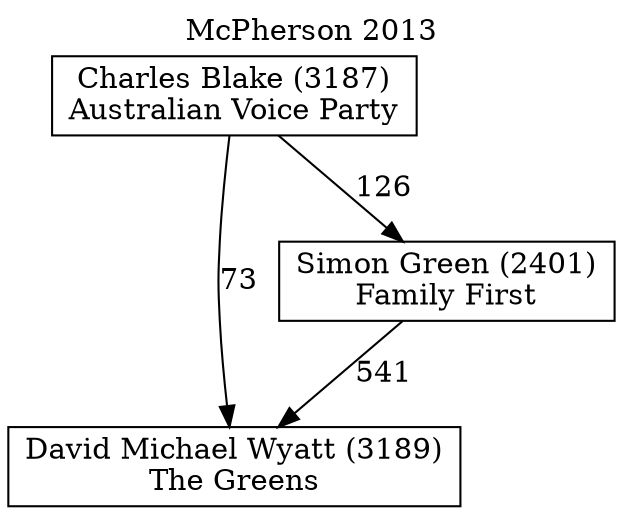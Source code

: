 // House preference flow
digraph "David Michael Wyatt (3189)_McPherson_2013" {
	graph [label="McPherson 2013" labelloc=t mclimit=10]
	node [shape=box]
	"Charles Blake (3187)" [label="Charles Blake (3187)
Australian Voice Party"]
	"David Michael Wyatt (3189)" [label="David Michael Wyatt (3189)
The Greens"]
	"Simon Green (2401)" [label="Simon Green (2401)
Family First"]
	"Charles Blake (3187)" -> "David Michael Wyatt (3189)" [label=73]
	"Charles Blake (3187)" -> "Simon Green (2401)" [label=126]
	"Simon Green (2401)" -> "David Michael Wyatt (3189)" [label=541]
}
